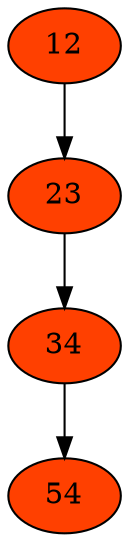 digraph G{
"Node12"[label ="12", style = filled, fillcolor = "#FF4000"]
"Node12" -> "Node23"
"Node23"[label ="23", style = filled, fillcolor = "#FF4000"]
"Node23" -> "Node34"
"Node34"[label ="34", style = filled, fillcolor = "#FF4000"]
"Node34" -> "Node54"
"Node54"[label ="54", style = filled, fillcolor = "#FF4000"]
}
